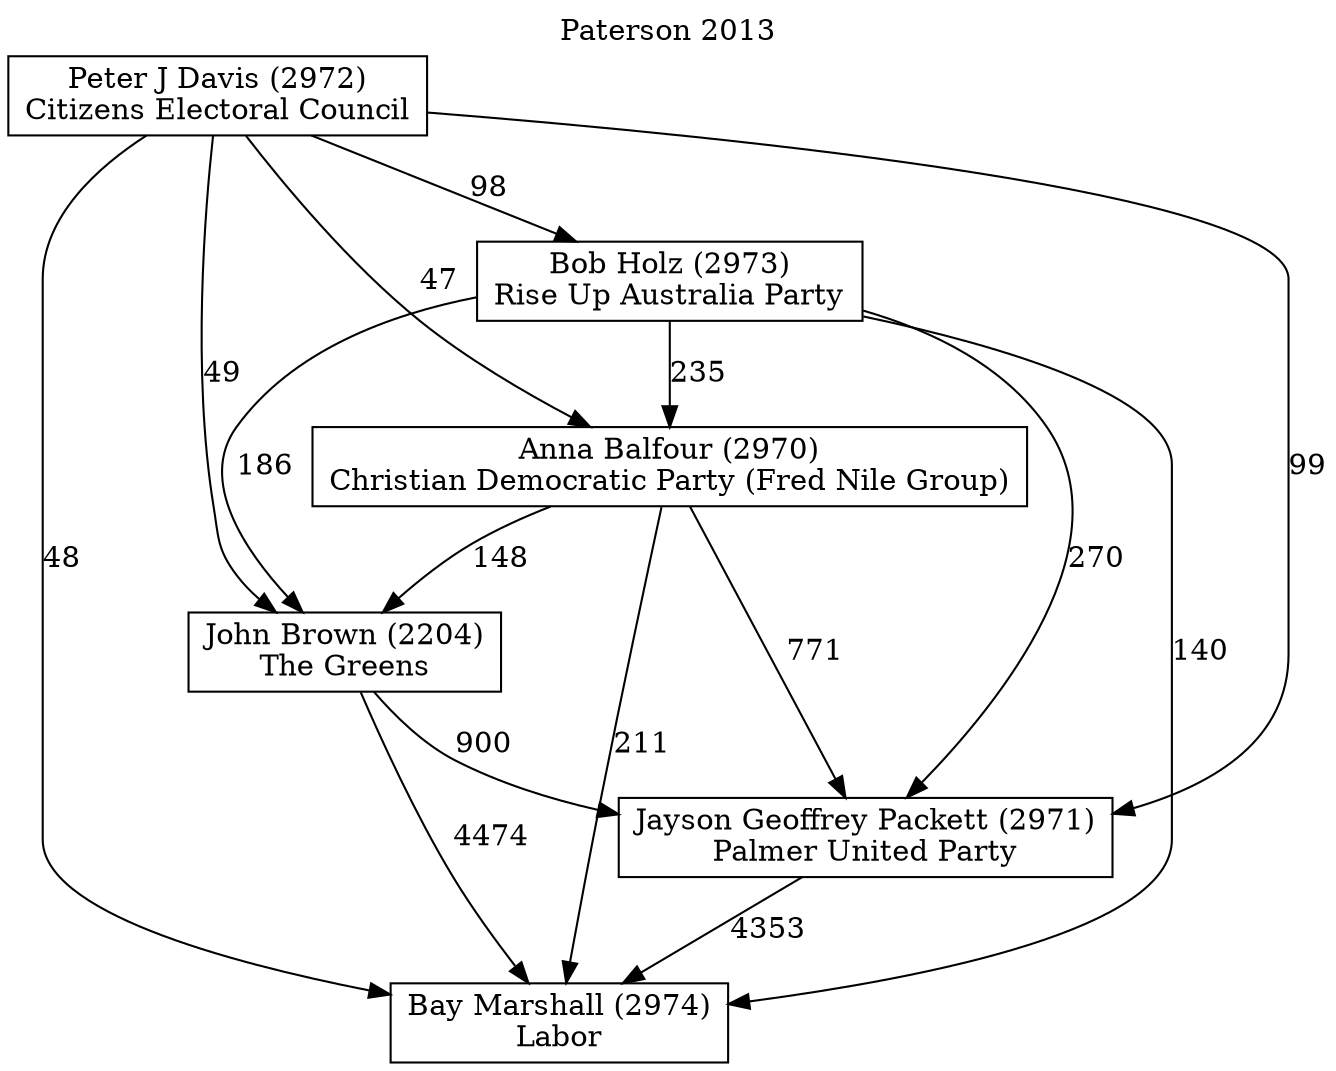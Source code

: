 // House preference flow
digraph "Bay Marshall (2974)_Paterson_2013" {
	graph [label="Paterson 2013" labelloc=t mclimit=10]
	node [shape=box]
	"Bay Marshall (2974)" [label="Bay Marshall (2974)
Labor"]
	"Jayson Geoffrey Packett (2971)" [label="Jayson Geoffrey Packett (2971)
Palmer United Party"]
	"John Brown (2204)" [label="John Brown (2204)
The Greens"]
	"Anna Balfour (2970)" [label="Anna Balfour (2970)
Christian Democratic Party (Fred Nile Group)"]
	"Bob Holz (2973)" [label="Bob Holz (2973)
Rise Up Australia Party"]
	"Peter J Davis (2972)" [label="Peter J Davis (2972)
Citizens Electoral Council"]
	"Jayson Geoffrey Packett (2971)" -> "Bay Marshall (2974)" [label=4353]
	"John Brown (2204)" -> "Jayson Geoffrey Packett (2971)" [label=900]
	"Anna Balfour (2970)" -> "John Brown (2204)" [label=148]
	"Bob Holz (2973)" -> "Anna Balfour (2970)" [label=235]
	"Peter J Davis (2972)" -> "Bob Holz (2973)" [label=98]
	"John Brown (2204)" -> "Bay Marshall (2974)" [label=4474]
	"Anna Balfour (2970)" -> "Bay Marshall (2974)" [label=211]
	"Bob Holz (2973)" -> "Bay Marshall (2974)" [label=140]
	"Peter J Davis (2972)" -> "Bay Marshall (2974)" [label=48]
	"Peter J Davis (2972)" -> "Anna Balfour (2970)" [label=47]
	"Bob Holz (2973)" -> "John Brown (2204)" [label=186]
	"Peter J Davis (2972)" -> "John Brown (2204)" [label=49]
	"Anna Balfour (2970)" -> "Jayson Geoffrey Packett (2971)" [label=771]
	"Bob Holz (2973)" -> "Jayson Geoffrey Packett (2971)" [label=270]
	"Peter J Davis (2972)" -> "Jayson Geoffrey Packett (2971)" [label=99]
}
